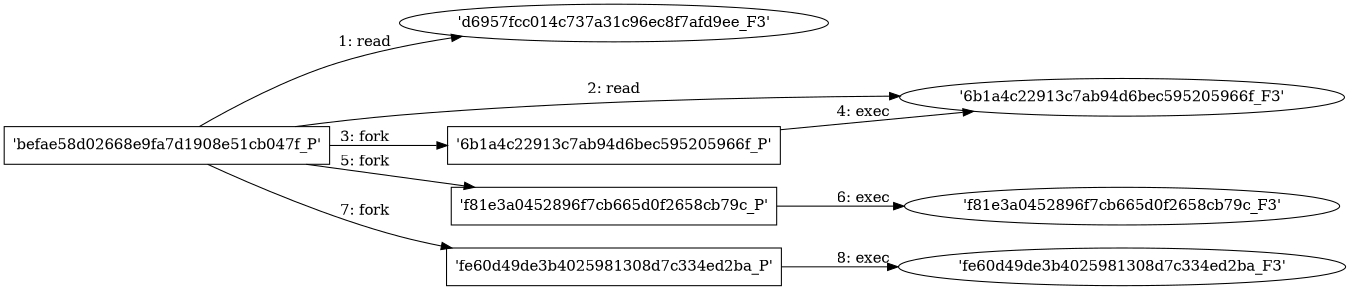 digraph "D:\Learning\Paper\apt\基于CTI的攻击预警\Dataset\攻击图\ASGfromALLCTI\Microsoft Patch Tuesday for Oct. 2021 — Snort rules and prominent vulnerabilities.dot" {
rankdir="LR"
size="9"
fixedsize="false"
splines="true"
nodesep=0.3
ranksep=0
fontsize=10
overlap="scalexy"
engine= "neato"
	"'d6957fcc014c737a31c96ec8f7afd9ee_F3'" [node_type=file shape=ellipse]
	"'befae58d02668e9fa7d1908e51cb047f_P'" [node_type=Process shape=box]
	"'befae58d02668e9fa7d1908e51cb047f_P'" -> "'d6957fcc014c737a31c96ec8f7afd9ee_F3'" [label="1: read"]
	"'6b1a4c22913c7ab94d6bec595205966f_F3'" [node_type=file shape=ellipse]
	"'befae58d02668e9fa7d1908e51cb047f_P'" [node_type=Process shape=box]
	"'befae58d02668e9fa7d1908e51cb047f_P'" -> "'6b1a4c22913c7ab94d6bec595205966f_F3'" [label="2: read"]
	"'befae58d02668e9fa7d1908e51cb047f_P'" [node_type=Process shape=box]
	"'6b1a4c22913c7ab94d6bec595205966f_P'" [node_type=Process shape=box]
	"'befae58d02668e9fa7d1908e51cb047f_P'" -> "'6b1a4c22913c7ab94d6bec595205966f_P'" [label="3: fork"]
	"'6b1a4c22913c7ab94d6bec595205966f_P'" [node_type=Process shape=box]
	"'6b1a4c22913c7ab94d6bec595205966f_F3'" [node_type=File shape=ellipse]
	"'6b1a4c22913c7ab94d6bec595205966f_P'" -> "'6b1a4c22913c7ab94d6bec595205966f_F3'" [label="4: exec"]
	"'befae58d02668e9fa7d1908e51cb047f_P'" [node_type=Process shape=box]
	"'f81e3a0452896f7cb665d0f2658cb79c_P'" [node_type=Process shape=box]
	"'befae58d02668e9fa7d1908e51cb047f_P'" -> "'f81e3a0452896f7cb665d0f2658cb79c_P'" [label="5: fork"]
	"'f81e3a0452896f7cb665d0f2658cb79c_P'" [node_type=Process shape=box]
	"'f81e3a0452896f7cb665d0f2658cb79c_F3'" [node_type=File shape=ellipse]
	"'f81e3a0452896f7cb665d0f2658cb79c_P'" -> "'f81e3a0452896f7cb665d0f2658cb79c_F3'" [label="6: exec"]
	"'befae58d02668e9fa7d1908e51cb047f_P'" [node_type=Process shape=box]
	"'fe60d49de3b4025981308d7c334ed2ba_P'" [node_type=Process shape=box]
	"'befae58d02668e9fa7d1908e51cb047f_P'" -> "'fe60d49de3b4025981308d7c334ed2ba_P'" [label="7: fork"]
	"'fe60d49de3b4025981308d7c334ed2ba_P'" [node_type=Process shape=box]
	"'fe60d49de3b4025981308d7c334ed2ba_F3'" [node_type=File shape=ellipse]
	"'fe60d49de3b4025981308d7c334ed2ba_P'" -> "'fe60d49de3b4025981308d7c334ed2ba_F3'" [label="8: exec"]
}
